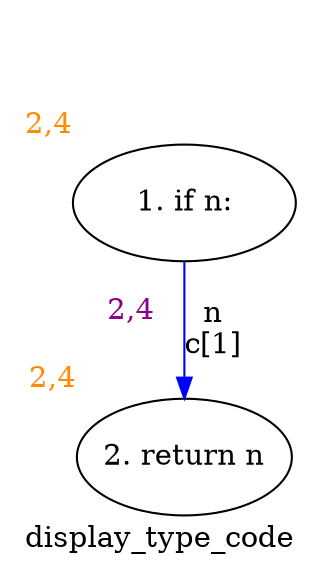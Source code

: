 digraph clusterdisplay_type_code {
	graph [bb="0,0,124.73,218.72",
		label=display_type_code,
		lheight=0.22,
		lp="62.366,11.875",
		lwidth=1.48,
		xlabel=<<br></br><br></br><br></br><font color='darkorange'>-1,-1</font>>
	];
	node [label="\N",
		xlabel=<<br></br><br></br><br></br><font color='darkorange'>-1,-1</font>>
	];
	1	[height=0.77585,
		label="1. if n:",
		pos="70.991,175.04",
		width=1.4928,
		xlabel=<<br></br><br></br><br></br><font color='darkorange'>2,4</font>>,
		xlp="8.625,210.85"];
	2	[height=0.77585,
		label="2. return n",
		pos="70.991,51.681",
		width=1.3602,
		xlabel=<<br></br><br></br><br></br><font color='darkorange'>2,4</font>>,
		xlp="13.399,87.486"];
	1 -> 2	[color=blue,
		label="n\nc[1]",
		label_bgcolor=white,
		lp="82.241,113.36",
		pos="e,70.991,79.826 70.991,146.81 70.991,130.41 70.991,109.28 70.991,91.191",
		xlabel=<<font color='darkmagenta'><br/>  2,4   <br/></font>>,
		xlp="52.991,121.19"];
}
